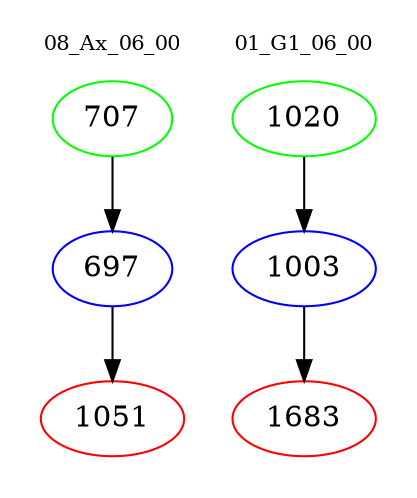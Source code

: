 digraph{
subgraph cluster_0 {
color = white
label = "08_Ax_06_00";
fontsize=10;
T0_707 [label="707", color="green"]
T0_707 -> T0_697 [color="black"]
T0_697 [label="697", color="blue"]
T0_697 -> T0_1051 [color="black"]
T0_1051 [label="1051", color="red"]
}
subgraph cluster_1 {
color = white
label = "01_G1_06_00";
fontsize=10;
T1_1020 [label="1020", color="green"]
T1_1020 -> T1_1003 [color="black"]
T1_1003 [label="1003", color="blue"]
T1_1003 -> T1_1683 [color="black"]
T1_1683 [label="1683", color="red"]
}
}
